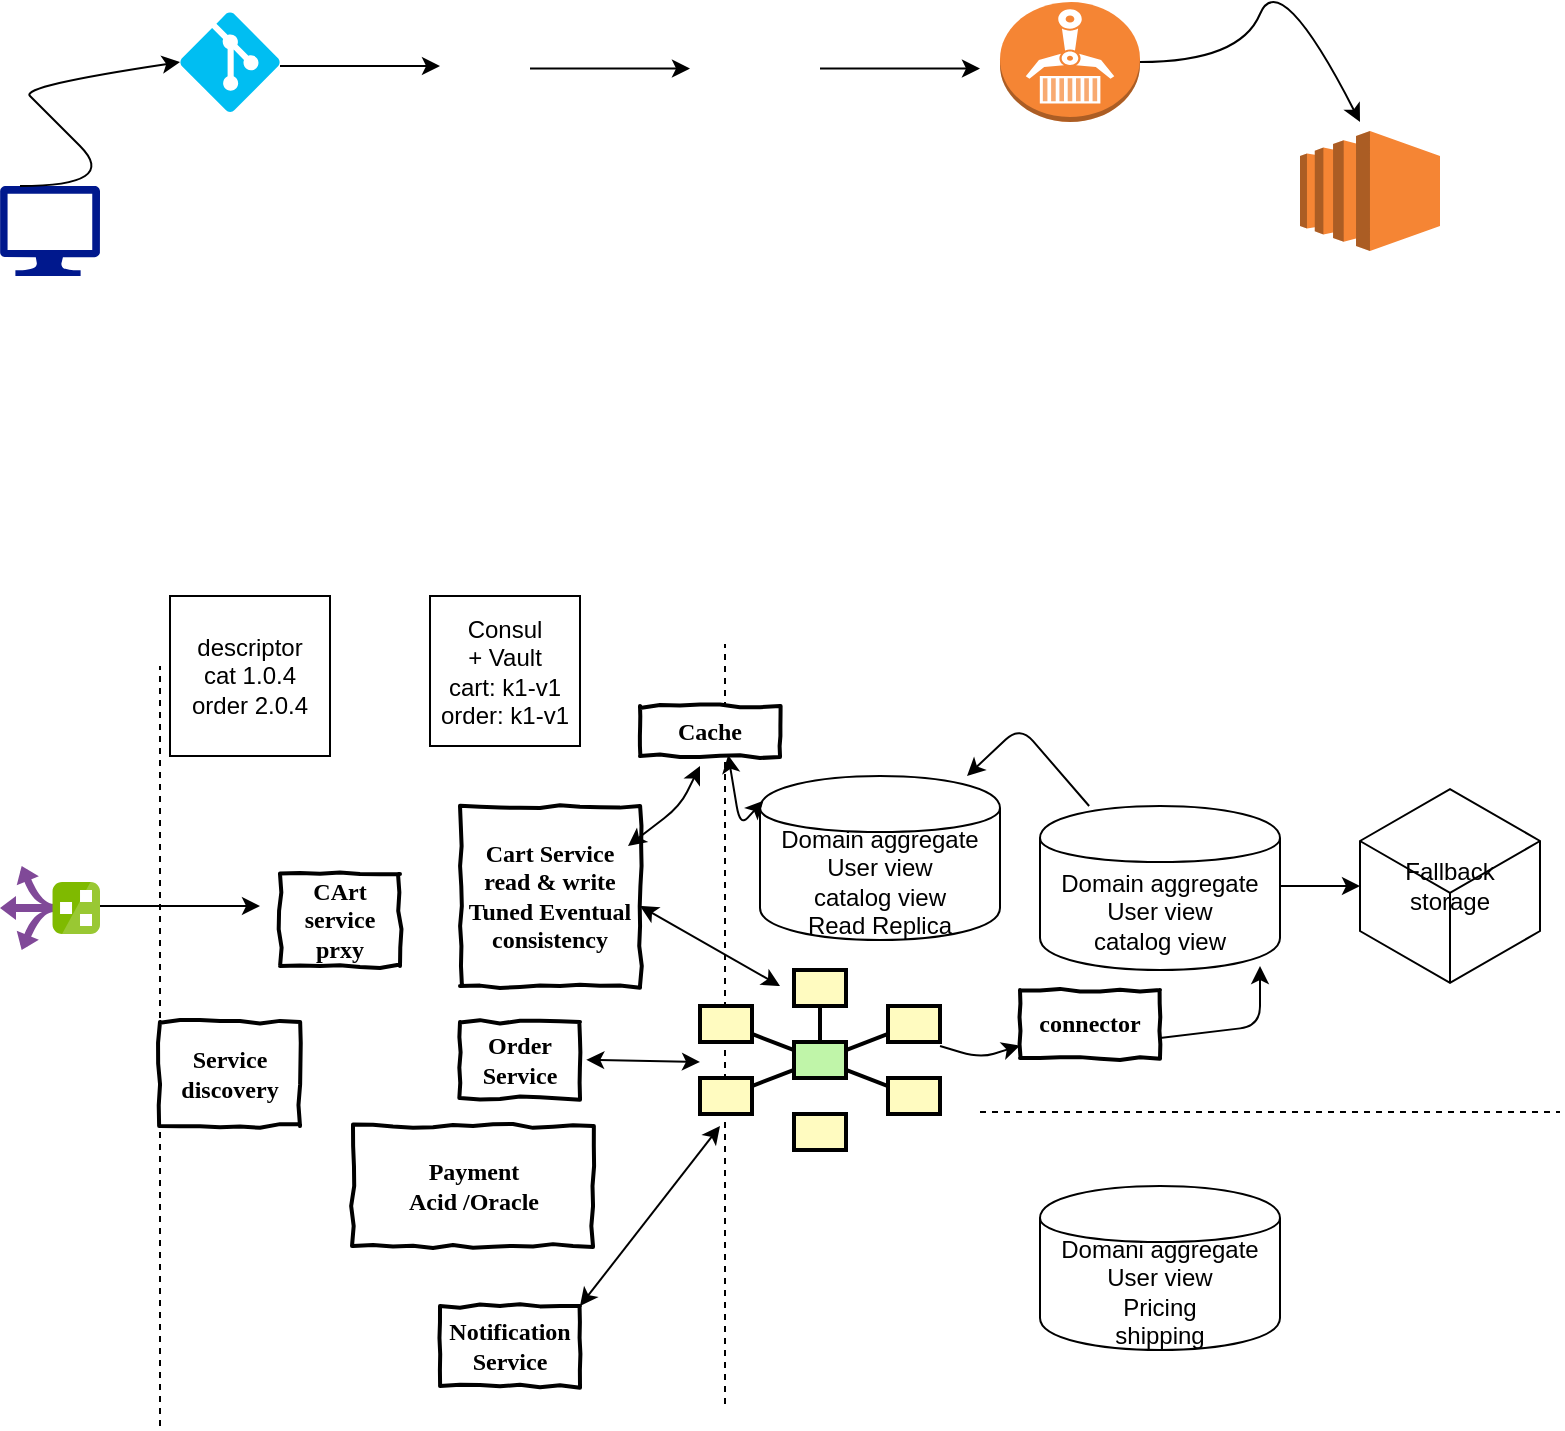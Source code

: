 <mxfile version="13.3.0" type="github">
  <diagram id="scJmqbfCqz2e7qvFd-bX" name="Page-1">
    <mxGraphModel dx="2066" dy="1137" grid="1" gridSize="10" guides="1" tooltips="1" connect="1" arrows="1" fold="1" page="1" pageScale="1" pageWidth="827" pageHeight="1169" math="0" shadow="0">
      <root>
        <mxCell id="0" />
        <mxCell id="1" parent="0" />
        <mxCell id="Ywq0-mwW_OO-9VE0cTIP-302" value="" style="aspect=fixed;html=1;points=[];align=center;image;fontSize=12;image=img/lib/mscae/Route_Filter.svg;rotation=-180;" parent="1" vertex="1">
          <mxGeometry x="40" y="450" width="50" height="42" as="geometry" />
        </mxCell>
        <mxCell id="Ywq0-mwW_OO-9VE0cTIP-303" value="" style="verticalLabelPosition=bottom;html=1;verticalAlign=top;align=center;strokeColor=none;fillColor=#00BEF2;shape=mxgraph.azure.git_repository;" parent="1" vertex="1">
          <mxGeometry x="130" y="23" width="50" height="50" as="geometry" />
        </mxCell>
        <mxCell id="Ywq0-mwW_OO-9VE0cTIP-304" value="" style="aspect=fixed;pointerEvents=1;shadow=0;dashed=0;html=1;strokeColor=none;labelPosition=center;verticalLabelPosition=bottom;verticalAlign=top;align=center;fillColor=#00188D;shape=mxgraph.azure.computer" parent="1" vertex="1">
          <mxGeometry x="40" y="110" width="50" height="45" as="geometry" />
        </mxCell>
        <mxCell id="Ywq0-mwW_OO-9VE0cTIP-305" value="" style="shape=image;html=1;verticalAlign=top;verticalLabelPosition=bottom;labelBackgroundColor=#ffffff;imageAspect=0;aspect=fixed;image=https://cdn4.iconfinder.com/data/icons/logos-brands-5/24/jenkins-128.png" parent="1" vertex="1">
          <mxGeometry x="260" y="20" width="53" height="53" as="geometry" />
        </mxCell>
        <mxCell id="Ywq0-mwW_OO-9VE0cTIP-306" value="" style="outlineConnect=0;dashed=0;verticalLabelPosition=bottom;verticalAlign=top;align=center;html=1;shape=mxgraph.aws3.ecr;fillColor=#F58534;gradientColor=none;" parent="1" vertex="1">
          <mxGeometry x="540" y="18" width="70" height="60" as="geometry" />
        </mxCell>
        <mxCell id="Ywq0-mwW_OO-9VE0cTIP-307" value="" style="shape=image;html=1;verticalAlign=top;verticalLabelPosition=bottom;labelBackgroundColor=#ffffff;imageAspect=0;aspect=fixed;image=https://cdn3.iconfinder.com/data/icons/logos-and-brands-adobe/512/97_Docker-128.png" parent="1" vertex="1">
          <mxGeometry x="385" y="23" width="57" height="57" as="geometry" />
        </mxCell>
        <mxCell id="Ywq0-mwW_OO-9VE0cTIP-308" value="" style="outlineConnect=0;dashed=0;verticalLabelPosition=bottom;verticalAlign=top;align=center;html=1;shape=mxgraph.aws3.ec2;fillColor=#F58534;gradientColor=none;" parent="1" vertex="1">
          <mxGeometry x="690" y="82.5" width="70" height="60" as="geometry" />
        </mxCell>
        <mxCell id="Ywq0-mwW_OO-9VE0cTIP-309" value="" style="curved=1;endArrow=classic;html=1;entryX=0;entryY=0.5;entryDx=0;entryDy=0;entryPerimeter=0;" parent="1" target="Ywq0-mwW_OO-9VE0cTIP-303" edge="1">
          <mxGeometry width="50" height="50" relative="1" as="geometry">
            <mxPoint x="50" y="110" as="sourcePoint" />
            <mxPoint x="100" y="60" as="targetPoint" />
            <Array as="points">
              <mxPoint x="100" y="110" />
              <mxPoint x="60" y="70" />
              <mxPoint x="50" y="60" />
            </Array>
          </mxGeometry>
        </mxCell>
        <mxCell id="Ywq0-mwW_OO-9VE0cTIP-311" value="" style="endArrow=classic;html=1;entryX=0;entryY=0.566;entryDx=0;entryDy=0;entryPerimeter=0;" parent="1" target="Ywq0-mwW_OO-9VE0cTIP-305" edge="1">
          <mxGeometry width="50" height="50" relative="1" as="geometry">
            <mxPoint x="180" y="50" as="sourcePoint" />
            <mxPoint x="230" as="targetPoint" />
          </mxGeometry>
        </mxCell>
        <mxCell id="Ywq0-mwW_OO-9VE0cTIP-312" value="" style="endArrow=classic;html=1;entryX=0;entryY=0.566;entryDx=0;entryDy=0;entryPerimeter=0;" parent="1" edge="1">
          <mxGeometry width="50" height="50" relative="1" as="geometry">
            <mxPoint x="305" y="51.26" as="sourcePoint" />
            <mxPoint x="385" y="51.258" as="targetPoint" />
          </mxGeometry>
        </mxCell>
        <mxCell id="Ywq0-mwW_OO-9VE0cTIP-313" value="" style="endArrow=classic;html=1;entryX=0;entryY=0.566;entryDx=0;entryDy=0;entryPerimeter=0;" parent="1" edge="1">
          <mxGeometry width="50" height="50" relative="1" as="geometry">
            <mxPoint x="450" y="51.26" as="sourcePoint" />
            <mxPoint x="530" y="51.258" as="targetPoint" />
          </mxGeometry>
        </mxCell>
        <mxCell id="Ywq0-mwW_OO-9VE0cTIP-315" value="" style="curved=1;endArrow=classic;html=1;" parent="1" edge="1">
          <mxGeometry width="50" height="50" relative="1" as="geometry">
            <mxPoint x="610" y="48" as="sourcePoint" />
            <mxPoint x="720" y="78" as="targetPoint" />
            <Array as="points">
              <mxPoint x="660" y="48" />
              <mxPoint x="680" />
            </Array>
          </mxGeometry>
        </mxCell>
        <mxCell id="Ywq0-mwW_OO-9VE0cTIP-316" value="CArt&lt;br&gt;service&lt;br&gt;prxy" style="html=1;whiteSpace=wrap;comic=1;strokeWidth=2;fontFamily=Comic Sans MS;fontStyle=1;" parent="1" vertex="1">
          <mxGeometry x="180" y="454" width="60" height="46" as="geometry" />
        </mxCell>
        <mxCell id="Ywq0-mwW_OO-9VE0cTIP-317" value="Cart Service&lt;br&gt;read &amp;amp; write&lt;br&gt;Tuned Eventual consistency" style="html=1;whiteSpace=wrap;comic=1;strokeWidth=2;fontFamily=Comic Sans MS;fontStyle=1;" parent="1" vertex="1">
          <mxGeometry x="270" y="420" width="90" height="90" as="geometry" />
        </mxCell>
        <mxCell id="Ywq0-mwW_OO-9VE0cTIP-318" value="" style="endArrow=none;dashed=1;html=1;" parent="1" edge="1">
          <mxGeometry width="50" height="50" relative="1" as="geometry">
            <mxPoint x="120" y="730" as="sourcePoint" />
            <mxPoint x="120" y="350" as="targetPoint" />
            <Array as="points">
              <mxPoint x="120" y="390" />
            </Array>
          </mxGeometry>
        </mxCell>
        <mxCell id="Ywq0-mwW_OO-9VE0cTIP-319" value="" style="endArrow=none;dashed=1;html=1;" parent="1" edge="1">
          <mxGeometry width="50" height="50" relative="1" as="geometry">
            <mxPoint x="402.5" y="719" as="sourcePoint" />
            <mxPoint x="402.5" y="339" as="targetPoint" />
            <Array as="points">
              <mxPoint x="402.5" y="379" />
            </Array>
          </mxGeometry>
        </mxCell>
        <mxCell id="Ywq0-mwW_OO-9VE0cTIP-320" value="Domain aggregate&lt;br&gt;User view&lt;br&gt;catalog view" style="shape=cylinder;whiteSpace=wrap;html=1;boundedLbl=1;backgroundOutline=1;" parent="1" vertex="1">
          <mxGeometry x="560" y="420" width="120" height="82" as="geometry" />
        </mxCell>
        <mxCell id="Ywq0-mwW_OO-9VE0cTIP-321" value="" style="strokeWidth=2;dashed=0;align=center;fontSize=8;shape=rect;fillColor=#fffbc0;strokeColor=#000000;" parent="1" vertex="1">
          <mxGeometry x="437" y="502" width="26" height="18" as="geometry" />
        </mxCell>
        <mxCell id="Ywq0-mwW_OO-9VE0cTIP-322" value="" style="strokeWidth=2;dashed=0;align=center;fontSize=8;shape=rect;fillColor=#fffbc0;strokeColor=#000000;" parent="1" vertex="1">
          <mxGeometry x="390" y="520" width="26" height="18" as="geometry" />
        </mxCell>
        <mxCell id="Ywq0-mwW_OO-9VE0cTIP-323" value="" style="strokeWidth=2;dashed=0;align=center;fontSize=8;shape=rect;fillColor=#fffbc0;strokeColor=#000000;" parent="1" vertex="1">
          <mxGeometry x="484" y="520" width="26" height="18" as="geometry" />
        </mxCell>
        <mxCell id="Ywq0-mwW_OO-9VE0cTIP-324" value="" style="strokeWidth=2;dashed=0;align=center;fontSize=8;shape=rect;fillColor=#fffbc0;strokeColor=#000000;" parent="1" vertex="1">
          <mxGeometry x="390" y="556" width="26" height="18" as="geometry" />
        </mxCell>
        <mxCell id="Ywq0-mwW_OO-9VE0cTIP-325" value="" style="strokeWidth=2;dashed=0;align=center;fontSize=8;shape=rect;fillColor=#fffbc0;strokeColor=#000000;" parent="1" vertex="1">
          <mxGeometry x="484" y="556" width="26" height="18" as="geometry" />
        </mxCell>
        <mxCell id="Ywq0-mwW_OO-9VE0cTIP-326" value="" style="strokeWidth=2;dashed=0;align=center;fontSize=8;shape=rect;fillColor=#fffbc0;strokeColor=#000000;" parent="1" vertex="1">
          <mxGeometry x="437" y="574" width="26" height="18" as="geometry" />
        </mxCell>
        <mxCell id="Ywq0-mwW_OO-9VE0cTIP-327" value="" style="strokeWidth=2;dashed=0;align=center;fontSize=8;shape=rect;fillColor=#c0f5a9;strokeColor=#000000;" parent="1" vertex="1">
          <mxGeometry x="437" y="538" width="26" height="18" as="geometry" />
        </mxCell>
        <mxCell id="Ywq0-mwW_OO-9VE0cTIP-328" value="" style="edgeStyle=none;endArrow=none;dashed=0;html=1;strokeWidth=2;" parent="1" source="Ywq0-mwW_OO-9VE0cTIP-327" target="Ywq0-mwW_OO-9VE0cTIP-321" edge="1">
          <mxGeometry relative="1" as="geometry" />
        </mxCell>
        <mxCell id="Ywq0-mwW_OO-9VE0cTIP-329" value="" style="edgeStyle=none;endArrow=none;dashed=0;html=1;strokeWidth=2;" parent="1" source="Ywq0-mwW_OO-9VE0cTIP-327" target="Ywq0-mwW_OO-9VE0cTIP-322" edge="1">
          <mxGeometry relative="1" as="geometry" />
        </mxCell>
        <mxCell id="Ywq0-mwW_OO-9VE0cTIP-330" value="" style="edgeStyle=none;endArrow=none;dashed=0;html=1;strokeWidth=2;" parent="1" source="Ywq0-mwW_OO-9VE0cTIP-327" target="Ywq0-mwW_OO-9VE0cTIP-323" edge="1">
          <mxGeometry relative="1" as="geometry" />
        </mxCell>
        <mxCell id="Ywq0-mwW_OO-9VE0cTIP-331" value="" style="edgeStyle=none;endArrow=none;dashed=0;html=1;strokeWidth=2;" parent="1" source="Ywq0-mwW_OO-9VE0cTIP-327" target="Ywq0-mwW_OO-9VE0cTIP-324" edge="1">
          <mxGeometry relative="1" as="geometry" />
        </mxCell>
        <mxCell id="Ywq0-mwW_OO-9VE0cTIP-332" value="" style="edgeStyle=none;endArrow=none;dashed=0;html=1;strokeWidth=2;" parent="1" source="Ywq0-mwW_OO-9VE0cTIP-327" target="Ywq0-mwW_OO-9VE0cTIP-325" edge="1">
          <mxGeometry relative="1" as="geometry" />
        </mxCell>
        <mxCell id="Ywq0-mwW_OO-9VE0cTIP-335" value="Service&lt;br&gt;discovery" style="html=1;whiteSpace=wrap;comic=1;strokeWidth=2;fontFamily=Comic Sans MS;fontStyle=1;" parent="1" vertex="1">
          <mxGeometry x="120" y="528" width="70" height="52" as="geometry" />
        </mxCell>
        <mxCell id="Ywq0-mwW_OO-9VE0cTIP-336" value="Notification&lt;br&gt;Service" style="html=1;whiteSpace=wrap;comic=1;strokeWidth=2;fontFamily=Comic Sans MS;fontStyle=1;" parent="1" vertex="1">
          <mxGeometry x="260" y="670" width="70" height="40" as="geometry" />
        </mxCell>
        <mxCell id="Ywq0-mwW_OO-9VE0cTIP-337" value="Order&lt;br&gt;Service" style="html=1;whiteSpace=wrap;comic=1;strokeWidth=2;fontFamily=Comic Sans MS;fontStyle=1;" parent="1" vertex="1">
          <mxGeometry x="270" y="528" width="60" height="38" as="geometry" />
        </mxCell>
        <mxCell id="Ywq0-mwW_OO-9VE0cTIP-340" value="" style="endArrow=classic;html=1;" parent="1" edge="1">
          <mxGeometry width="50" height="50" relative="1" as="geometry">
            <mxPoint x="90" y="470" as="sourcePoint" />
            <mxPoint x="170" y="470" as="targetPoint" />
          </mxGeometry>
        </mxCell>
        <mxCell id="Ywq0-mwW_OO-9VE0cTIP-342" value="" style="endArrow=classic;startArrow=classic;html=1;exitX=1;exitY=0;exitDx=0;exitDy=0;" parent="1" source="Ywq0-mwW_OO-9VE0cTIP-336" edge="1">
          <mxGeometry width="50" height="50" relative="1" as="geometry">
            <mxPoint x="340" y="650" as="sourcePoint" />
            <mxPoint x="400" y="580" as="targetPoint" />
          </mxGeometry>
        </mxCell>
        <mxCell id="Ywq0-mwW_OO-9VE0cTIP-343" value="" style="endArrow=classic;startArrow=classic;html=1;" parent="1" edge="1">
          <mxGeometry width="50" height="50" relative="1" as="geometry">
            <mxPoint x="360" y="470" as="sourcePoint" />
            <mxPoint x="430" y="510" as="targetPoint" />
          </mxGeometry>
        </mxCell>
        <mxCell id="Ywq0-mwW_OO-9VE0cTIP-344" value="" style="endArrow=classic;startArrow=classic;html=1;exitX=1.052;exitY=0.497;exitDx=0;exitDy=0;exitPerimeter=0;" parent="1" source="Ywq0-mwW_OO-9VE0cTIP-337" edge="1">
          <mxGeometry width="50" height="50" relative="1" as="geometry">
            <mxPoint x="345" y="548" as="sourcePoint" />
            <mxPoint x="390" y="548" as="targetPoint" />
            <Array as="points" />
          </mxGeometry>
        </mxCell>
        <mxCell id="Ywq0-mwW_OO-9VE0cTIP-346" value="Domani aggregate&lt;br&gt;User view&lt;br&gt;Pricing&lt;br&gt;shipping" style="shape=cylinder;whiteSpace=wrap;html=1;boundedLbl=1;backgroundOutline=1;" parent="1" vertex="1">
          <mxGeometry x="560" y="610" width="120" height="82" as="geometry" />
        </mxCell>
        <mxCell id="Ywq0-mwW_OO-9VE0cTIP-347" value="" style="endArrow=none;dashed=1;html=1;" parent="1" edge="1">
          <mxGeometry width="50" height="50" relative="1" as="geometry">
            <mxPoint x="530" y="573" as="sourcePoint" />
            <mxPoint x="820" y="573" as="targetPoint" />
          </mxGeometry>
        </mxCell>
        <mxCell id="Ywq0-mwW_OO-9VE0cTIP-349" value="descriptor&lt;br&gt;cat 1.0.4&lt;br&gt;order 2.0.4" style="whiteSpace=wrap;html=1;aspect=fixed;" parent="1" vertex="1">
          <mxGeometry x="125" y="315" width="80" height="80" as="geometry" />
        </mxCell>
        <mxCell id="Ywq0-mwW_OO-9VE0cTIP-350" value="Consul&lt;br&gt;+ Vault&lt;br&gt;cart: k1-v1&lt;br&gt;order: k1-v1" style="whiteSpace=wrap;html=1;aspect=fixed;" parent="1" vertex="1">
          <mxGeometry x="255" y="315" width="75" height="75" as="geometry" />
        </mxCell>
        <mxCell id="Ywq0-mwW_OO-9VE0cTIP-351" value="Payment&lt;br&gt;Acid /Oracle" style="html=1;whiteSpace=wrap;comic=1;strokeWidth=2;fontFamily=Comic Sans MS;fontStyle=1;" parent="1" vertex="1">
          <mxGeometry x="216.5" y="580" width="120" height="60" as="geometry" />
        </mxCell>
        <mxCell id="Ywq0-mwW_OO-9VE0cTIP-352" value="" style="endArrow=classic;html=1;" parent="1" target="Ywq0-mwW_OO-9VE0cTIP-353" edge="1">
          <mxGeometry width="50" height="50" relative="1" as="geometry">
            <mxPoint x="510" y="540" as="sourcePoint" />
            <mxPoint x="570" y="516" as="targetPoint" />
            <Array as="points">
              <mxPoint x="530" y="546" />
            </Array>
          </mxGeometry>
        </mxCell>
        <mxCell id="Ywq0-mwW_OO-9VE0cTIP-353" value="connector" style="html=1;whiteSpace=wrap;comic=1;strokeWidth=2;fontFamily=Comic Sans MS;fontStyle=1;" parent="1" vertex="1">
          <mxGeometry x="550" y="512" width="70" height="34" as="geometry" />
        </mxCell>
        <mxCell id="Ywq0-mwW_OO-9VE0cTIP-354" value="" style="endArrow=classic;html=1;" parent="1" edge="1">
          <mxGeometry width="50" height="50" relative="1" as="geometry">
            <mxPoint x="620" y="536" as="sourcePoint" />
            <mxPoint x="670" y="500" as="targetPoint" />
            <Array as="points">
              <mxPoint x="670" y="530" />
            </Array>
          </mxGeometry>
        </mxCell>
        <mxCell id="Ywq0-mwW_OO-9VE0cTIP-356" value="Domain aggregate&lt;br&gt;User view&lt;br&gt;catalog view&lt;br&gt;Read Replica" style="shape=cylinder;whiteSpace=wrap;html=1;boundedLbl=1;backgroundOutline=1;" parent="1" vertex="1">
          <mxGeometry x="420" y="405" width="120" height="82" as="geometry" />
        </mxCell>
        <mxCell id="Ywq0-mwW_OO-9VE0cTIP-358" value="" style="endArrow=classic;html=1;" parent="1" source="Ywq0-mwW_OO-9VE0cTIP-320" target="Ywq0-mwW_OO-9VE0cTIP-356" edge="1">
          <mxGeometry width="50" height="50" relative="1" as="geometry">
            <mxPoint x="400" y="480" as="sourcePoint" />
            <mxPoint x="450" y="430" as="targetPoint" />
            <Array as="points">
              <mxPoint x="550" y="380" />
            </Array>
          </mxGeometry>
        </mxCell>
        <mxCell id="Ywq0-mwW_OO-9VE0cTIP-359" value="Fallback&lt;br&gt;storage" style="html=1;whiteSpace=wrap;aspect=fixed;shape=isoCube;backgroundOutline=1;" parent="1" vertex="1">
          <mxGeometry x="720" y="410" width="90" height="100" as="geometry" />
        </mxCell>
        <mxCell id="Ywq0-mwW_OO-9VE0cTIP-361" value="Cache" style="html=1;whiteSpace=wrap;comic=1;strokeWidth=2;fontFamily=Comic Sans MS;fontStyle=1;" parent="1" vertex="1">
          <mxGeometry x="360" y="370" width="70" height="25" as="geometry" />
        </mxCell>
        <mxCell id="Ywq0-mwW_OO-9VE0cTIP-362" value="" style="endArrow=classic;startArrow=classic;html=1;" parent="1" edge="1">
          <mxGeometry width="50" height="50" relative="1" as="geometry">
            <mxPoint x="354" y="440" as="sourcePoint" />
            <mxPoint x="390" y="400" as="targetPoint" />
            <Array as="points">
              <mxPoint x="380" y="420" />
            </Array>
          </mxGeometry>
        </mxCell>
        <mxCell id="Ywq0-mwW_OO-9VE0cTIP-363" value="" style="endArrow=classic;startArrow=classic;html=1;exitX=0.014;exitY=0.151;exitDx=0;exitDy=0;exitPerimeter=0;entryX=0.63;entryY=0.981;entryDx=0;entryDy=0;entryPerimeter=0;" parent="1" source="Ywq0-mwW_OO-9VE0cTIP-356" target="Ywq0-mwW_OO-9VE0cTIP-361" edge="1">
          <mxGeometry width="50" height="50" relative="1" as="geometry">
            <mxPoint x="364" y="450" as="sourcePoint" />
            <mxPoint x="400" y="410" as="targetPoint" />
            <Array as="points">
              <mxPoint x="410" y="430" />
            </Array>
          </mxGeometry>
        </mxCell>
        <mxCell id="Ywq0-mwW_OO-9VE0cTIP-364" value="" style="endArrow=classic;html=1;" parent="1" target="Ywq0-mwW_OO-9VE0cTIP-359" edge="1">
          <mxGeometry width="50" height="50" relative="1" as="geometry">
            <mxPoint x="680" y="460" as="sourcePoint" />
            <mxPoint x="730" y="410" as="targetPoint" />
          </mxGeometry>
        </mxCell>
      </root>
    </mxGraphModel>
  </diagram>
</mxfile>
